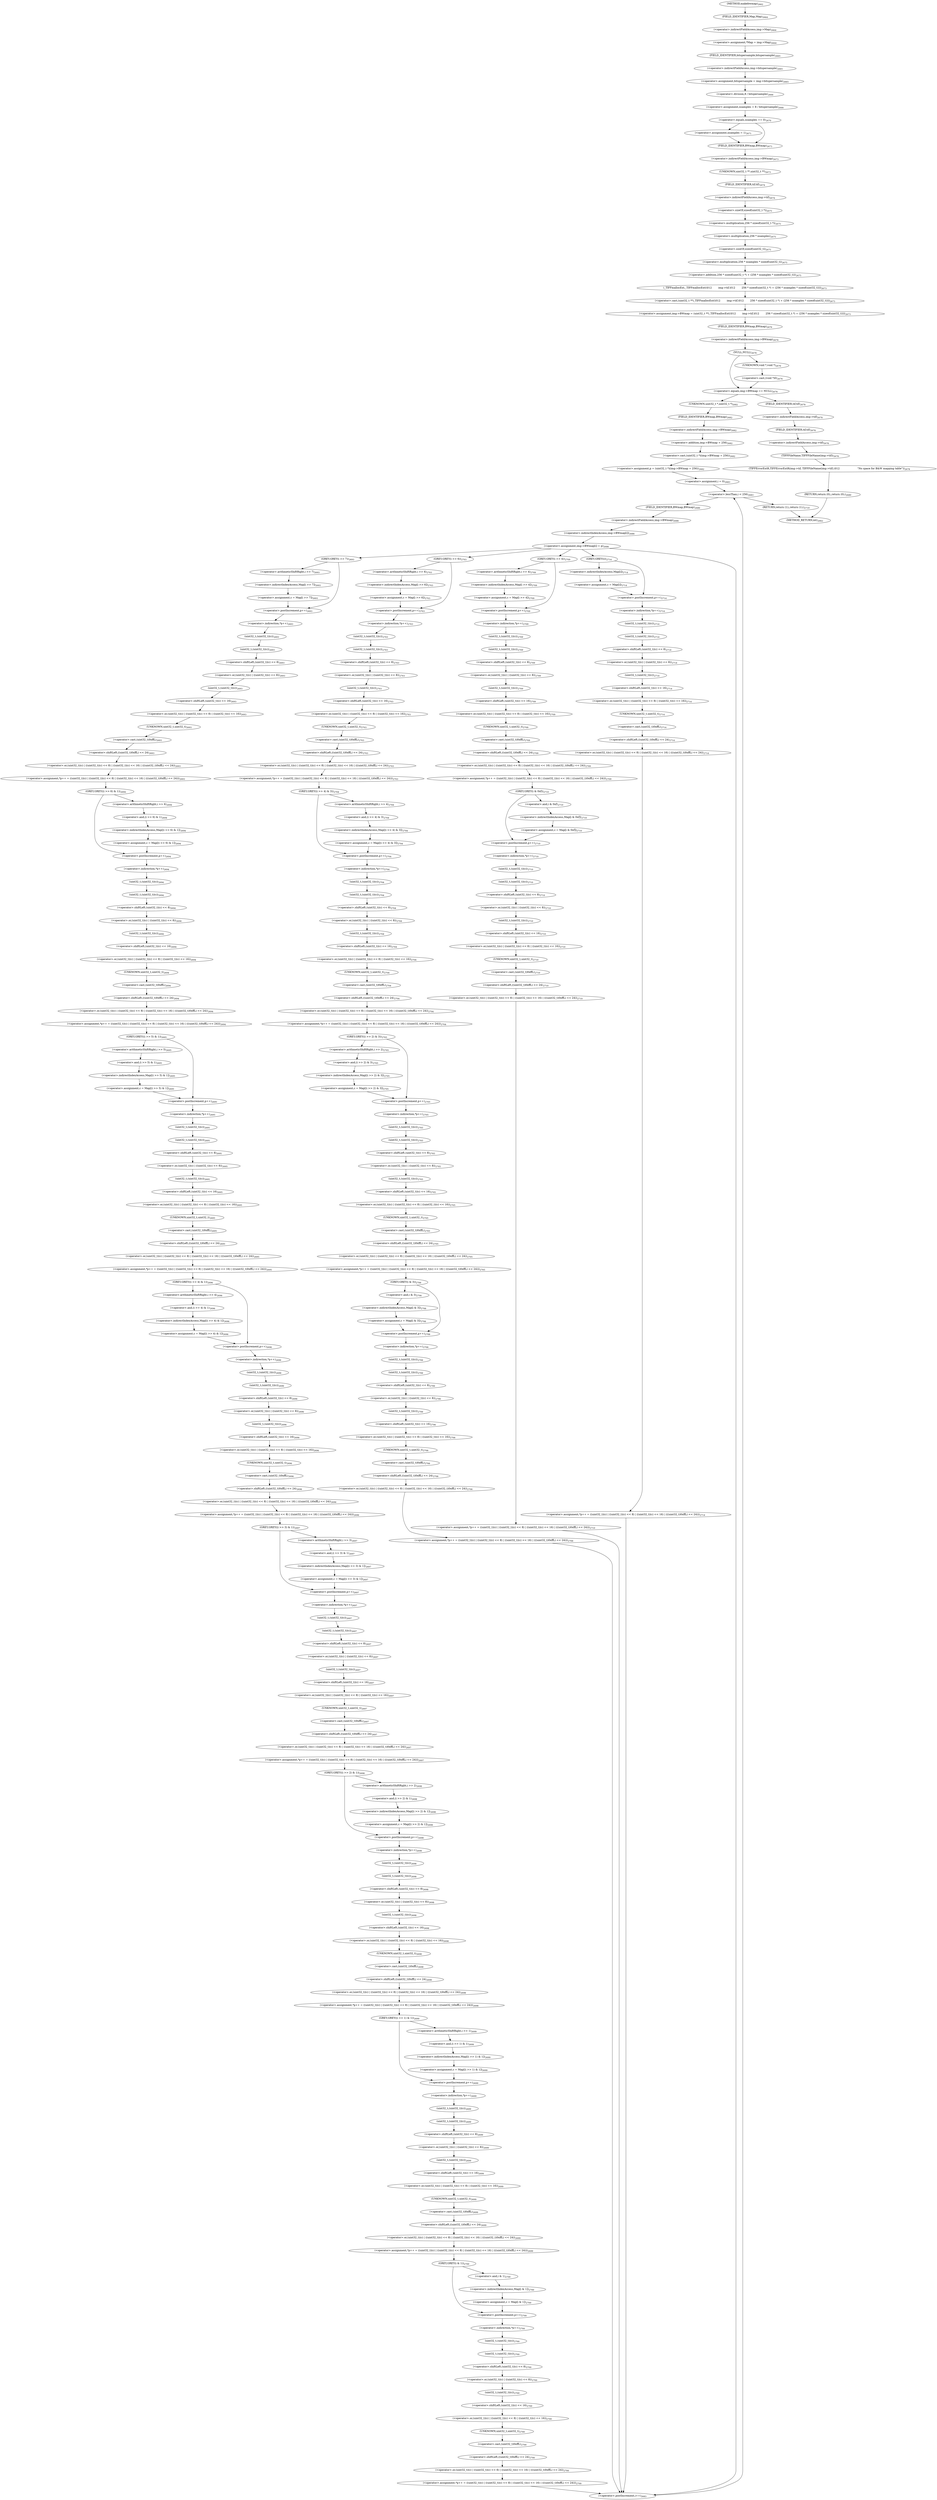 digraph "makebwmap" {  
"60359" [label = <(&lt;operator&gt;.assignment,*Map = img-&gt;Map)<SUB>2664</SUB>> ]
"60365" [label = <(&lt;operator&gt;.assignment,bitspersample = img-&gt;bitspersample)<SUB>2665</SUB>> ]
"60371" [label = <(&lt;operator&gt;.assignment,nsamples = 8 / bitspersample)<SUB>2666</SUB>> ]
"60386" [label = <(&lt;operator&gt;.assignment,img-&gt;BWmap = (uint32_t **)_TIFFmallocExt(\012        img-&gt;tif,\012        256 * sizeof(uint32_t *) + (256 * nsamples * sizeof(uint32_t))))<SUB>2673</SUB>> ]
"60429" [label = <(&lt;operator&gt;.assignment,p = (uint32_t *)(img-&gt;BWmap + 256))<SUB>2682</SUB>> ]
"60954" [label = <(RETURN,return (1);,return (1);)<SUB>2719</SUB>> ]
"60361" [label = <(&lt;operator&gt;.indirectFieldAccess,img-&gt;Map)<SUB>2664</SUB>> ]
"60367" [label = <(&lt;operator&gt;.indirectFieldAccess,img-&gt;bitspersample)<SUB>2665</SUB>> ]
"60373" [label = <(&lt;operator&gt;.division,8 / bitspersample)<SUB>2666</SUB>> ]
"60379" [label = <(&lt;operator&gt;.equals,nsamples == 0)<SUB>2670</SUB>> ]
"60387" [label = <(&lt;operator&gt;.indirectFieldAccess,img-&gt;BWmap)<SUB>2673</SUB>> ]
"60390" [label = <(&lt;operator&gt;.cast,(uint32_t **)_TIFFmallocExt(\012        img-&gt;tif,\012        256 * sizeof(uint32_t *) + (256 * nsamples * sizeof(uint32_t))))<SUB>2673</SUB>> ]
"60408" [label = <(&lt;operator&gt;.equals,img-&gt;BWmap == NULL)<SUB>2676</SUB>> ]
"60431" [label = <(&lt;operator&gt;.cast,(uint32_t *)(img-&gt;BWmap + 256))<SUB>2682</SUB>> ]
"60443" [label = <(&lt;operator&gt;.lessThan,i &lt; 256)<SUB>2683</SUB>> ]
"60446" [label = <(&lt;operator&gt;.postIncrement,i++)<SUB>2683</SUB>> ]
"60363" [label = <(FIELD_IDENTIFIER,Map,Map)<SUB>2664</SUB>> ]
"60369" [label = <(FIELD_IDENTIFIER,bitspersample,bitspersample)<SUB>2665</SUB>> ]
"60383" [label = <(&lt;operator&gt;.assignment,nsamples = 1)<SUB>2671</SUB>> ]
"60389" [label = <(FIELD_IDENTIFIER,BWmap,BWmap)<SUB>2673</SUB>> ]
"60391" [label = <(UNKNOWN,uint32_t **,uint32_t **)<SUB>2673</SUB>> ]
"60392" [label = <(_TIFFmallocExt,_TIFFmallocExt(\012        img-&gt;tif,\012        256 * sizeof(uint32_t *) + (256 * nsamples * sizeof(uint32_t))))<SUB>2673</SUB>> ]
"60409" [label = <(&lt;operator&gt;.indirectFieldAccess,img-&gt;BWmap)<SUB>2676</SUB>> ]
"60412" [label = <(NULL,NULL)<SUB>2676</SUB>> ]
"60418" [label = <(TIFFErrorExtR,TIFFErrorExtR(img-&gt;tif, TIFFFileName(img-&gt;tif),\012                      &quot;No space for B&amp;W mapping table&quot;))<SUB>2678</SUB>> ]
"60427" [label = <(RETURN,return (0);,return (0);)<SUB>2680</SUB>> ]
"60432" [label = <(UNKNOWN,uint32_t *,uint32_t *)<SUB>2682</SUB>> ]
"60433" [label = <(&lt;operator&gt;.addition,img-&gt;BWmap + 256)<SUB>2682</SUB>> ]
"60440" [label = <(&lt;operator&gt;.assignment,i = 0)<SUB>2683</SUB>> ]
"60450" [label = <(&lt;operator&gt;.assignment,img-&gt;BWmap[i] = p)<SUB>2686</SUB>> ]
"60393" [label = <(&lt;operator&gt;.indirectFieldAccess,img-&gt;tif)<SUB>2674</SUB>> ]
"60396" [label = <(&lt;operator&gt;.addition,256 * sizeof(uint32_t *) + (256 * nsamples * sizeof(uint32_t)))<SUB>2675</SUB>> ]
"60411" [label = <(FIELD_IDENTIFIER,BWmap,BWmap)<SUB>2676</SUB>> ]
"60419" [label = <(&lt;operator&gt;.indirectFieldAccess,img-&gt;tif)<SUB>2678</SUB>> ]
"60422" [label = <(TIFFFileName,TIFFFileName(img-&gt;tif))<SUB>2678</SUB>> ]
"60434" [label = <(&lt;operator&gt;.indirectFieldAccess,img-&gt;BWmap)<SUB>2682</SUB>> ]
"60451" [label = <(&lt;operator&gt;.indirectIndexAccess,img-&gt;BWmap[i])<SUB>2686</SUB>> ]
"60395" [label = <(FIELD_IDENTIFIER,tif,tif)<SUB>2674</SUB>> ]
"60397" [label = <(&lt;operator&gt;.multiplication,256 * sizeof(uint32_t *))<SUB>2675</SUB>> ]
"60401" [label = <(&lt;operator&gt;.multiplication,256 * nsamples * sizeof(uint32_t))<SUB>2675</SUB>> ]
"60414" [label = <(&lt;operator&gt;.cast,(void *)0)<SUB>2676</SUB>> ]
"60421" [label = <(FIELD_IDENTIFIER,tif,tif)<SUB>2678</SUB>> ]
"60423" [label = <(&lt;operator&gt;.indirectFieldAccess,img-&gt;tif)<SUB>2678</SUB>> ]
"60436" [label = <(FIELD_IDENTIFIER,BWmap,BWmap)<SUB>2682</SUB>> ]
"60452" [label = <(&lt;operator&gt;.indirectFieldAccess,img-&gt;BWmap)<SUB>2686</SUB>> ]
"60462" [label = <(GREY,GREY(i &gt;&gt; 7))<SUB>2693</SUB>> ]
"60471" [label = <(&lt;operator&gt;.assignment,*p++ = ((uint32_t)(c) | ((uint32_t)(c) &lt;&lt; 8) | ((uint32_t)(c) &lt;&lt; 16) | (((uint32_t)0xffL) &lt;&lt; 24)))<SUB>2693</SUB>> ]
"60493" [label = <(GREY,GREY((i &gt;&gt; 6) &amp; 1))<SUB>2694</SUB>> ]
"60504" [label = <(&lt;operator&gt;.assignment,*p++ = ((uint32_t)(c) | ((uint32_t)(c) &lt;&lt; 8) | ((uint32_t)(c) &lt;&lt; 16) | (((uint32_t)0xffL) &lt;&lt; 24)))<SUB>2694</SUB>> ]
"60526" [label = <(GREY,GREY((i &gt;&gt; 5) &amp; 1))<SUB>2695</SUB>> ]
"60537" [label = <(&lt;operator&gt;.assignment,*p++ = ((uint32_t)(c) | ((uint32_t)(c) &lt;&lt; 8) | ((uint32_t)(c) &lt;&lt; 16) | (((uint32_t)0xffL) &lt;&lt; 24)))<SUB>2695</SUB>> ]
"60559" [label = <(GREY,GREY((i &gt;&gt; 4) &amp; 1))<SUB>2696</SUB>> ]
"60570" [label = <(&lt;operator&gt;.assignment,*p++ = ((uint32_t)(c) | ((uint32_t)(c) &lt;&lt; 8) | ((uint32_t)(c) &lt;&lt; 16) | (((uint32_t)0xffL) &lt;&lt; 24)))<SUB>2696</SUB>> ]
"60592" [label = <(GREY,GREY((i &gt;&gt; 3) &amp; 1))<SUB>2697</SUB>> ]
"60603" [label = <(&lt;operator&gt;.assignment,*p++ = ((uint32_t)(c) | ((uint32_t)(c) &lt;&lt; 8) | ((uint32_t)(c) &lt;&lt; 16) | (((uint32_t)0xffL) &lt;&lt; 24)))<SUB>2697</SUB>> ]
"60625" [label = <(GREY,GREY((i &gt;&gt; 2) &amp; 1))<SUB>2698</SUB>> ]
"60636" [label = <(&lt;operator&gt;.assignment,*p++ = ((uint32_t)(c) | ((uint32_t)(c) &lt;&lt; 8) | ((uint32_t)(c) &lt;&lt; 16) | (((uint32_t)0xffL) &lt;&lt; 24)))<SUB>2698</SUB>> ]
"60658" [label = <(GREY,GREY((i &gt;&gt; 1) &amp; 1))<SUB>2699</SUB>> ]
"60669" [label = <(&lt;operator&gt;.assignment,*p++ = ((uint32_t)(c) | ((uint32_t)(c) &lt;&lt; 8) | ((uint32_t)(c) &lt;&lt; 16) | (((uint32_t)0xffL) &lt;&lt; 24)))<SUB>2699</SUB>> ]
"60691" [label = <(GREY,GREY(i &amp; 1))<SUB>2700</SUB>> ]
"60700" [label = <(&lt;operator&gt;.assignment,*p++ = ((uint32_t)(c) | ((uint32_t)(c) &lt;&lt; 8) | ((uint32_t)(c) &lt;&lt; 16) | (((uint32_t)0xffL) &lt;&lt; 24)))<SUB>2700</SUB>> ]
"60725" [label = <(GREY,GREY(i &gt;&gt; 6))<SUB>2703</SUB>> ]
"60734" [label = <(&lt;operator&gt;.assignment,*p++ = ((uint32_t)(c) | ((uint32_t)(c) &lt;&lt; 8) | ((uint32_t)(c) &lt;&lt; 16) | (((uint32_t)0xffL) &lt;&lt; 24)))<SUB>2703</SUB>> ]
"60756" [label = <(GREY,GREY((i &gt;&gt; 4) &amp; 3))<SUB>2704</SUB>> ]
"60767" [label = <(&lt;operator&gt;.assignment,*p++ = ((uint32_t)(c) | ((uint32_t)(c) &lt;&lt; 8) | ((uint32_t)(c) &lt;&lt; 16) | (((uint32_t)0xffL) &lt;&lt; 24)))<SUB>2704</SUB>> ]
"60789" [label = <(GREY,GREY((i &gt;&gt; 2) &amp; 3))<SUB>2705</SUB>> ]
"60800" [label = <(&lt;operator&gt;.assignment,*p++ = ((uint32_t)(c) | ((uint32_t)(c) &lt;&lt; 8) | ((uint32_t)(c) &lt;&lt; 16) | (((uint32_t)0xffL) &lt;&lt; 24)))<SUB>2705</SUB>> ]
"60822" [label = <(GREY,GREY(i &amp; 3))<SUB>2706</SUB>> ]
"60831" [label = <(&lt;operator&gt;.assignment,*p++ = ((uint32_t)(c) | ((uint32_t)(c) &lt;&lt; 8) | ((uint32_t)(c) &lt;&lt; 16) | (((uint32_t)0xffL) &lt;&lt; 24)))<SUB>2706</SUB>> ]
"60856" [label = <(GREY,GREY(i &gt;&gt; 4))<SUB>2709</SUB>> ]
"60865" [label = <(&lt;operator&gt;.assignment,*p++ = ((uint32_t)(c) | ((uint32_t)(c) &lt;&lt; 8) | ((uint32_t)(c) &lt;&lt; 16) | (((uint32_t)0xffL) &lt;&lt; 24)))<SUB>2709</SUB>> ]
"60887" [label = <(GREY,GREY(i &amp; 0xf))<SUB>2710</SUB>> ]
"60896" [label = <(&lt;operator&gt;.assignment,*p++ = ((uint32_t)(c) | ((uint32_t)(c) &lt;&lt; 8) | ((uint32_t)(c) &lt;&lt; 16) | (((uint32_t)0xffL) &lt;&lt; 24)))<SUB>2710</SUB>> ]
"60923" [label = <(GREY,GREY(i))<SUB>2714</SUB>> ]
"60931" [label = <(&lt;operator&gt;.assignment,*p++ = ((uint32_t)(c) | ((uint32_t)(c) &lt;&lt; 8) | ((uint32_t)(c) &lt;&lt; 16) | (((uint32_t)0xffL) &lt;&lt; 24)))<SUB>2714</SUB>> ]
"60399" [label = <(&lt;operator&gt;.sizeOf,sizeof(uint32_t *))<SUB>2675</SUB>> ]
"60402" [label = <(&lt;operator&gt;.multiplication,256 * nsamples)<SUB>2675</SUB>> ]
"60405" [label = <(&lt;operator&gt;.sizeOf,sizeof(uint32_t))<SUB>2675</SUB>> ]
"60415" [label = <(UNKNOWN,void *,void *)<SUB>2676</SUB>> ]
"60425" [label = <(FIELD_IDENTIFIER,tif,tif)<SUB>2678</SUB>> ]
"60454" [label = <(FIELD_IDENTIFIER,BWmap,BWmap)<SUB>2686</SUB>> ]
"60472" [label = <(&lt;operator&gt;.indirection,*p++)<SUB>2693</SUB>> ]
"60475" [label = <(&lt;operator&gt;.or,(uint32_t)(c) | ((uint32_t)(c) &lt;&lt; 8) | ((uint32_t)(c) &lt;&lt; 16) | (((uint32_t)0xffL) &lt;&lt; 24))<SUB>2693</SUB>> ]
"60505" [label = <(&lt;operator&gt;.indirection,*p++)<SUB>2694</SUB>> ]
"60508" [label = <(&lt;operator&gt;.or,(uint32_t)(c) | ((uint32_t)(c) &lt;&lt; 8) | ((uint32_t)(c) &lt;&lt; 16) | (((uint32_t)0xffL) &lt;&lt; 24))<SUB>2694</SUB>> ]
"60538" [label = <(&lt;operator&gt;.indirection,*p++)<SUB>2695</SUB>> ]
"60541" [label = <(&lt;operator&gt;.or,(uint32_t)(c) | ((uint32_t)(c) &lt;&lt; 8) | ((uint32_t)(c) &lt;&lt; 16) | (((uint32_t)0xffL) &lt;&lt; 24))<SUB>2695</SUB>> ]
"60571" [label = <(&lt;operator&gt;.indirection,*p++)<SUB>2696</SUB>> ]
"60574" [label = <(&lt;operator&gt;.or,(uint32_t)(c) | ((uint32_t)(c) &lt;&lt; 8) | ((uint32_t)(c) &lt;&lt; 16) | (((uint32_t)0xffL) &lt;&lt; 24))<SUB>2696</SUB>> ]
"60604" [label = <(&lt;operator&gt;.indirection,*p++)<SUB>2697</SUB>> ]
"60607" [label = <(&lt;operator&gt;.or,(uint32_t)(c) | ((uint32_t)(c) &lt;&lt; 8) | ((uint32_t)(c) &lt;&lt; 16) | (((uint32_t)0xffL) &lt;&lt; 24))<SUB>2697</SUB>> ]
"60637" [label = <(&lt;operator&gt;.indirection,*p++)<SUB>2698</SUB>> ]
"60640" [label = <(&lt;operator&gt;.or,(uint32_t)(c) | ((uint32_t)(c) &lt;&lt; 8) | ((uint32_t)(c) &lt;&lt; 16) | (((uint32_t)0xffL) &lt;&lt; 24))<SUB>2698</SUB>> ]
"60670" [label = <(&lt;operator&gt;.indirection,*p++)<SUB>2699</SUB>> ]
"60673" [label = <(&lt;operator&gt;.or,(uint32_t)(c) | ((uint32_t)(c) &lt;&lt; 8) | ((uint32_t)(c) &lt;&lt; 16) | (((uint32_t)0xffL) &lt;&lt; 24))<SUB>2699</SUB>> ]
"60701" [label = <(&lt;operator&gt;.indirection,*p++)<SUB>2700</SUB>> ]
"60704" [label = <(&lt;operator&gt;.or,(uint32_t)(c) | ((uint32_t)(c) &lt;&lt; 8) | ((uint32_t)(c) &lt;&lt; 16) | (((uint32_t)0xffL) &lt;&lt; 24))<SUB>2700</SUB>> ]
"60735" [label = <(&lt;operator&gt;.indirection,*p++)<SUB>2703</SUB>> ]
"60738" [label = <(&lt;operator&gt;.or,(uint32_t)(c) | ((uint32_t)(c) &lt;&lt; 8) | ((uint32_t)(c) &lt;&lt; 16) | (((uint32_t)0xffL) &lt;&lt; 24))<SUB>2703</SUB>> ]
"60768" [label = <(&lt;operator&gt;.indirection,*p++)<SUB>2704</SUB>> ]
"60771" [label = <(&lt;operator&gt;.or,(uint32_t)(c) | ((uint32_t)(c) &lt;&lt; 8) | ((uint32_t)(c) &lt;&lt; 16) | (((uint32_t)0xffL) &lt;&lt; 24))<SUB>2704</SUB>> ]
"60801" [label = <(&lt;operator&gt;.indirection,*p++)<SUB>2705</SUB>> ]
"60804" [label = <(&lt;operator&gt;.or,(uint32_t)(c) | ((uint32_t)(c) &lt;&lt; 8) | ((uint32_t)(c) &lt;&lt; 16) | (((uint32_t)0xffL) &lt;&lt; 24))<SUB>2705</SUB>> ]
"60832" [label = <(&lt;operator&gt;.indirection,*p++)<SUB>2706</SUB>> ]
"60835" [label = <(&lt;operator&gt;.or,(uint32_t)(c) | ((uint32_t)(c) &lt;&lt; 8) | ((uint32_t)(c) &lt;&lt; 16) | (((uint32_t)0xffL) &lt;&lt; 24))<SUB>2706</SUB>> ]
"60866" [label = <(&lt;operator&gt;.indirection,*p++)<SUB>2709</SUB>> ]
"60869" [label = <(&lt;operator&gt;.or,(uint32_t)(c) | ((uint32_t)(c) &lt;&lt; 8) | ((uint32_t)(c) &lt;&lt; 16) | (((uint32_t)0xffL) &lt;&lt; 24))<SUB>2709</SUB>> ]
"60897" [label = <(&lt;operator&gt;.indirection,*p++)<SUB>2710</SUB>> ]
"60900" [label = <(&lt;operator&gt;.or,(uint32_t)(c) | ((uint32_t)(c) &lt;&lt; 8) | ((uint32_t)(c) &lt;&lt; 16) | (((uint32_t)0xffL) &lt;&lt; 24))<SUB>2710</SUB>> ]
"60932" [label = <(&lt;operator&gt;.indirection,*p++)<SUB>2714</SUB>> ]
"60935" [label = <(&lt;operator&gt;.or,(uint32_t)(c) | ((uint32_t)(c) &lt;&lt; 8) | ((uint32_t)(c) &lt;&lt; 16) | (((uint32_t)0xffL) &lt;&lt; 24))<SUB>2714</SUB>> ]
"60464" [label = <(&lt;operator&gt;.assignment,c = Map[i &gt;&gt; 7])<SUB>2693</SUB>> ]
"60473" [label = <(&lt;operator&gt;.postIncrement,p++)<SUB>2693</SUB>> ]
"60476" [label = <(&lt;operator&gt;.or,(uint32_t)(c) | ((uint32_t)(c) &lt;&lt; 8) | ((uint32_t)(c) &lt;&lt; 16))<SUB>2693</SUB>> ]
"60488" [label = <(&lt;operator&gt;.shiftLeft,((uint32_t)0xffL) &lt;&lt; 24)<SUB>2693</SUB>> ]
"60495" [label = <(&lt;operator&gt;.assignment,c = Map[(i &gt;&gt; 6) &amp; 1])<SUB>2694</SUB>> ]
"60506" [label = <(&lt;operator&gt;.postIncrement,p++)<SUB>2694</SUB>> ]
"60509" [label = <(&lt;operator&gt;.or,(uint32_t)(c) | ((uint32_t)(c) &lt;&lt; 8) | ((uint32_t)(c) &lt;&lt; 16))<SUB>2694</SUB>> ]
"60521" [label = <(&lt;operator&gt;.shiftLeft,((uint32_t)0xffL) &lt;&lt; 24)<SUB>2694</SUB>> ]
"60528" [label = <(&lt;operator&gt;.assignment,c = Map[(i &gt;&gt; 5) &amp; 1])<SUB>2695</SUB>> ]
"60539" [label = <(&lt;operator&gt;.postIncrement,p++)<SUB>2695</SUB>> ]
"60542" [label = <(&lt;operator&gt;.or,(uint32_t)(c) | ((uint32_t)(c) &lt;&lt; 8) | ((uint32_t)(c) &lt;&lt; 16))<SUB>2695</SUB>> ]
"60554" [label = <(&lt;operator&gt;.shiftLeft,((uint32_t)0xffL) &lt;&lt; 24)<SUB>2695</SUB>> ]
"60561" [label = <(&lt;operator&gt;.assignment,c = Map[(i &gt;&gt; 4) &amp; 1])<SUB>2696</SUB>> ]
"60572" [label = <(&lt;operator&gt;.postIncrement,p++)<SUB>2696</SUB>> ]
"60575" [label = <(&lt;operator&gt;.or,(uint32_t)(c) | ((uint32_t)(c) &lt;&lt; 8) | ((uint32_t)(c) &lt;&lt; 16))<SUB>2696</SUB>> ]
"60587" [label = <(&lt;operator&gt;.shiftLeft,((uint32_t)0xffL) &lt;&lt; 24)<SUB>2696</SUB>> ]
"60594" [label = <(&lt;operator&gt;.assignment,c = Map[(i &gt;&gt; 3) &amp; 1])<SUB>2697</SUB>> ]
"60605" [label = <(&lt;operator&gt;.postIncrement,p++)<SUB>2697</SUB>> ]
"60608" [label = <(&lt;operator&gt;.or,(uint32_t)(c) | ((uint32_t)(c) &lt;&lt; 8) | ((uint32_t)(c) &lt;&lt; 16))<SUB>2697</SUB>> ]
"60620" [label = <(&lt;operator&gt;.shiftLeft,((uint32_t)0xffL) &lt;&lt; 24)<SUB>2697</SUB>> ]
"60627" [label = <(&lt;operator&gt;.assignment,c = Map[(i &gt;&gt; 2) &amp; 1])<SUB>2698</SUB>> ]
"60638" [label = <(&lt;operator&gt;.postIncrement,p++)<SUB>2698</SUB>> ]
"60641" [label = <(&lt;operator&gt;.or,(uint32_t)(c) | ((uint32_t)(c) &lt;&lt; 8) | ((uint32_t)(c) &lt;&lt; 16))<SUB>2698</SUB>> ]
"60653" [label = <(&lt;operator&gt;.shiftLeft,((uint32_t)0xffL) &lt;&lt; 24)<SUB>2698</SUB>> ]
"60660" [label = <(&lt;operator&gt;.assignment,c = Map[(i &gt;&gt; 1) &amp; 1])<SUB>2699</SUB>> ]
"60671" [label = <(&lt;operator&gt;.postIncrement,p++)<SUB>2699</SUB>> ]
"60674" [label = <(&lt;operator&gt;.or,(uint32_t)(c) | ((uint32_t)(c) &lt;&lt; 8) | ((uint32_t)(c) &lt;&lt; 16))<SUB>2699</SUB>> ]
"60686" [label = <(&lt;operator&gt;.shiftLeft,((uint32_t)0xffL) &lt;&lt; 24)<SUB>2699</SUB>> ]
"60693" [label = <(&lt;operator&gt;.assignment,c = Map[i &amp; 1])<SUB>2700</SUB>> ]
"60702" [label = <(&lt;operator&gt;.postIncrement,p++)<SUB>2700</SUB>> ]
"60705" [label = <(&lt;operator&gt;.or,(uint32_t)(c) | ((uint32_t)(c) &lt;&lt; 8) | ((uint32_t)(c) &lt;&lt; 16))<SUB>2700</SUB>> ]
"60717" [label = <(&lt;operator&gt;.shiftLeft,((uint32_t)0xffL) &lt;&lt; 24)<SUB>2700</SUB>> ]
"60727" [label = <(&lt;operator&gt;.assignment,c = Map[i &gt;&gt; 6])<SUB>2703</SUB>> ]
"60736" [label = <(&lt;operator&gt;.postIncrement,p++)<SUB>2703</SUB>> ]
"60739" [label = <(&lt;operator&gt;.or,(uint32_t)(c) | ((uint32_t)(c) &lt;&lt; 8) | ((uint32_t)(c) &lt;&lt; 16))<SUB>2703</SUB>> ]
"60751" [label = <(&lt;operator&gt;.shiftLeft,((uint32_t)0xffL) &lt;&lt; 24)<SUB>2703</SUB>> ]
"60758" [label = <(&lt;operator&gt;.assignment,c = Map[(i &gt;&gt; 4) &amp; 3])<SUB>2704</SUB>> ]
"60769" [label = <(&lt;operator&gt;.postIncrement,p++)<SUB>2704</SUB>> ]
"60772" [label = <(&lt;operator&gt;.or,(uint32_t)(c) | ((uint32_t)(c) &lt;&lt; 8) | ((uint32_t)(c) &lt;&lt; 16))<SUB>2704</SUB>> ]
"60784" [label = <(&lt;operator&gt;.shiftLeft,((uint32_t)0xffL) &lt;&lt; 24)<SUB>2704</SUB>> ]
"60791" [label = <(&lt;operator&gt;.assignment,c = Map[(i &gt;&gt; 2) &amp; 3])<SUB>2705</SUB>> ]
"60802" [label = <(&lt;operator&gt;.postIncrement,p++)<SUB>2705</SUB>> ]
"60805" [label = <(&lt;operator&gt;.or,(uint32_t)(c) | ((uint32_t)(c) &lt;&lt; 8) | ((uint32_t)(c) &lt;&lt; 16))<SUB>2705</SUB>> ]
"60817" [label = <(&lt;operator&gt;.shiftLeft,((uint32_t)0xffL) &lt;&lt; 24)<SUB>2705</SUB>> ]
"60824" [label = <(&lt;operator&gt;.assignment,c = Map[i &amp; 3])<SUB>2706</SUB>> ]
"60833" [label = <(&lt;operator&gt;.postIncrement,p++)<SUB>2706</SUB>> ]
"60836" [label = <(&lt;operator&gt;.or,(uint32_t)(c) | ((uint32_t)(c) &lt;&lt; 8) | ((uint32_t)(c) &lt;&lt; 16))<SUB>2706</SUB>> ]
"60848" [label = <(&lt;operator&gt;.shiftLeft,((uint32_t)0xffL) &lt;&lt; 24)<SUB>2706</SUB>> ]
"60858" [label = <(&lt;operator&gt;.assignment,c = Map[i &gt;&gt; 4])<SUB>2709</SUB>> ]
"60867" [label = <(&lt;operator&gt;.postIncrement,p++)<SUB>2709</SUB>> ]
"60870" [label = <(&lt;operator&gt;.or,(uint32_t)(c) | ((uint32_t)(c) &lt;&lt; 8) | ((uint32_t)(c) &lt;&lt; 16))<SUB>2709</SUB>> ]
"60882" [label = <(&lt;operator&gt;.shiftLeft,((uint32_t)0xffL) &lt;&lt; 24)<SUB>2709</SUB>> ]
"60889" [label = <(&lt;operator&gt;.assignment,c = Map[i &amp; 0xf])<SUB>2710</SUB>> ]
"60898" [label = <(&lt;operator&gt;.postIncrement,p++)<SUB>2710</SUB>> ]
"60901" [label = <(&lt;operator&gt;.or,(uint32_t)(c) | ((uint32_t)(c) &lt;&lt; 8) | ((uint32_t)(c) &lt;&lt; 16))<SUB>2710</SUB>> ]
"60913" [label = <(&lt;operator&gt;.shiftLeft,((uint32_t)0xffL) &lt;&lt; 24)<SUB>2710</SUB>> ]
"60926" [label = <(&lt;operator&gt;.assignment,c = Map[i])<SUB>2714</SUB>> ]
"60933" [label = <(&lt;operator&gt;.postIncrement,p++)<SUB>2714</SUB>> ]
"60936" [label = <(&lt;operator&gt;.or,(uint32_t)(c) | ((uint32_t)(c) &lt;&lt; 8) | ((uint32_t)(c) &lt;&lt; 16))<SUB>2714</SUB>> ]
"60948" [label = <(&lt;operator&gt;.shiftLeft,((uint32_t)0xffL) &lt;&lt; 24)<SUB>2714</SUB>> ]
"60466" [label = <(&lt;operator&gt;.indirectIndexAccess,Map[i &gt;&gt; 7])<SUB>2693</SUB>> ]
"60477" [label = <(&lt;operator&gt;.or,(uint32_t)(c) | ((uint32_t)(c) &lt;&lt; 8))<SUB>2693</SUB>> ]
"60484" [label = <(&lt;operator&gt;.shiftLeft,(uint32_t)(c) &lt;&lt; 16)<SUB>2693</SUB>> ]
"60489" [label = <(&lt;operator&gt;.cast,(uint32_t)0xffL)<SUB>2693</SUB>> ]
"60497" [label = <(&lt;operator&gt;.indirectIndexAccess,Map[(i &gt;&gt; 6) &amp; 1])<SUB>2694</SUB>> ]
"60510" [label = <(&lt;operator&gt;.or,(uint32_t)(c) | ((uint32_t)(c) &lt;&lt; 8))<SUB>2694</SUB>> ]
"60517" [label = <(&lt;operator&gt;.shiftLeft,(uint32_t)(c) &lt;&lt; 16)<SUB>2694</SUB>> ]
"60522" [label = <(&lt;operator&gt;.cast,(uint32_t)0xffL)<SUB>2694</SUB>> ]
"60530" [label = <(&lt;operator&gt;.indirectIndexAccess,Map[(i &gt;&gt; 5) &amp; 1])<SUB>2695</SUB>> ]
"60543" [label = <(&lt;operator&gt;.or,(uint32_t)(c) | ((uint32_t)(c) &lt;&lt; 8))<SUB>2695</SUB>> ]
"60550" [label = <(&lt;operator&gt;.shiftLeft,(uint32_t)(c) &lt;&lt; 16)<SUB>2695</SUB>> ]
"60555" [label = <(&lt;operator&gt;.cast,(uint32_t)0xffL)<SUB>2695</SUB>> ]
"60563" [label = <(&lt;operator&gt;.indirectIndexAccess,Map[(i &gt;&gt; 4) &amp; 1])<SUB>2696</SUB>> ]
"60576" [label = <(&lt;operator&gt;.or,(uint32_t)(c) | ((uint32_t)(c) &lt;&lt; 8))<SUB>2696</SUB>> ]
"60583" [label = <(&lt;operator&gt;.shiftLeft,(uint32_t)(c) &lt;&lt; 16)<SUB>2696</SUB>> ]
"60588" [label = <(&lt;operator&gt;.cast,(uint32_t)0xffL)<SUB>2696</SUB>> ]
"60596" [label = <(&lt;operator&gt;.indirectIndexAccess,Map[(i &gt;&gt; 3) &amp; 1])<SUB>2697</SUB>> ]
"60609" [label = <(&lt;operator&gt;.or,(uint32_t)(c) | ((uint32_t)(c) &lt;&lt; 8))<SUB>2697</SUB>> ]
"60616" [label = <(&lt;operator&gt;.shiftLeft,(uint32_t)(c) &lt;&lt; 16)<SUB>2697</SUB>> ]
"60621" [label = <(&lt;operator&gt;.cast,(uint32_t)0xffL)<SUB>2697</SUB>> ]
"60629" [label = <(&lt;operator&gt;.indirectIndexAccess,Map[(i &gt;&gt; 2) &amp; 1])<SUB>2698</SUB>> ]
"60642" [label = <(&lt;operator&gt;.or,(uint32_t)(c) | ((uint32_t)(c) &lt;&lt; 8))<SUB>2698</SUB>> ]
"60649" [label = <(&lt;operator&gt;.shiftLeft,(uint32_t)(c) &lt;&lt; 16)<SUB>2698</SUB>> ]
"60654" [label = <(&lt;operator&gt;.cast,(uint32_t)0xffL)<SUB>2698</SUB>> ]
"60662" [label = <(&lt;operator&gt;.indirectIndexAccess,Map[(i &gt;&gt; 1) &amp; 1])<SUB>2699</SUB>> ]
"60675" [label = <(&lt;operator&gt;.or,(uint32_t)(c) | ((uint32_t)(c) &lt;&lt; 8))<SUB>2699</SUB>> ]
"60682" [label = <(&lt;operator&gt;.shiftLeft,(uint32_t)(c) &lt;&lt; 16)<SUB>2699</SUB>> ]
"60687" [label = <(&lt;operator&gt;.cast,(uint32_t)0xffL)<SUB>2699</SUB>> ]
"60695" [label = <(&lt;operator&gt;.indirectIndexAccess,Map[i &amp; 1])<SUB>2700</SUB>> ]
"60706" [label = <(&lt;operator&gt;.or,(uint32_t)(c) | ((uint32_t)(c) &lt;&lt; 8))<SUB>2700</SUB>> ]
"60713" [label = <(&lt;operator&gt;.shiftLeft,(uint32_t)(c) &lt;&lt; 16)<SUB>2700</SUB>> ]
"60718" [label = <(&lt;operator&gt;.cast,(uint32_t)0xffL)<SUB>2700</SUB>> ]
"60729" [label = <(&lt;operator&gt;.indirectIndexAccess,Map[i &gt;&gt; 6])<SUB>2703</SUB>> ]
"60740" [label = <(&lt;operator&gt;.or,(uint32_t)(c) | ((uint32_t)(c) &lt;&lt; 8))<SUB>2703</SUB>> ]
"60747" [label = <(&lt;operator&gt;.shiftLeft,(uint32_t)(c) &lt;&lt; 16)<SUB>2703</SUB>> ]
"60752" [label = <(&lt;operator&gt;.cast,(uint32_t)0xffL)<SUB>2703</SUB>> ]
"60760" [label = <(&lt;operator&gt;.indirectIndexAccess,Map[(i &gt;&gt; 4) &amp; 3])<SUB>2704</SUB>> ]
"60773" [label = <(&lt;operator&gt;.or,(uint32_t)(c) | ((uint32_t)(c) &lt;&lt; 8))<SUB>2704</SUB>> ]
"60780" [label = <(&lt;operator&gt;.shiftLeft,(uint32_t)(c) &lt;&lt; 16)<SUB>2704</SUB>> ]
"60785" [label = <(&lt;operator&gt;.cast,(uint32_t)0xffL)<SUB>2704</SUB>> ]
"60793" [label = <(&lt;operator&gt;.indirectIndexAccess,Map[(i &gt;&gt; 2) &amp; 3])<SUB>2705</SUB>> ]
"60806" [label = <(&lt;operator&gt;.or,(uint32_t)(c) | ((uint32_t)(c) &lt;&lt; 8))<SUB>2705</SUB>> ]
"60813" [label = <(&lt;operator&gt;.shiftLeft,(uint32_t)(c) &lt;&lt; 16)<SUB>2705</SUB>> ]
"60818" [label = <(&lt;operator&gt;.cast,(uint32_t)0xffL)<SUB>2705</SUB>> ]
"60826" [label = <(&lt;operator&gt;.indirectIndexAccess,Map[i &amp; 3])<SUB>2706</SUB>> ]
"60837" [label = <(&lt;operator&gt;.or,(uint32_t)(c) | ((uint32_t)(c) &lt;&lt; 8))<SUB>2706</SUB>> ]
"60844" [label = <(&lt;operator&gt;.shiftLeft,(uint32_t)(c) &lt;&lt; 16)<SUB>2706</SUB>> ]
"60849" [label = <(&lt;operator&gt;.cast,(uint32_t)0xffL)<SUB>2706</SUB>> ]
"60860" [label = <(&lt;operator&gt;.indirectIndexAccess,Map[i &gt;&gt; 4])<SUB>2709</SUB>> ]
"60871" [label = <(&lt;operator&gt;.or,(uint32_t)(c) | ((uint32_t)(c) &lt;&lt; 8))<SUB>2709</SUB>> ]
"60878" [label = <(&lt;operator&gt;.shiftLeft,(uint32_t)(c) &lt;&lt; 16)<SUB>2709</SUB>> ]
"60883" [label = <(&lt;operator&gt;.cast,(uint32_t)0xffL)<SUB>2709</SUB>> ]
"60891" [label = <(&lt;operator&gt;.indirectIndexAccess,Map[i &amp; 0xf])<SUB>2710</SUB>> ]
"60902" [label = <(&lt;operator&gt;.or,(uint32_t)(c) | ((uint32_t)(c) &lt;&lt; 8))<SUB>2710</SUB>> ]
"60909" [label = <(&lt;operator&gt;.shiftLeft,(uint32_t)(c) &lt;&lt; 16)<SUB>2710</SUB>> ]
"60914" [label = <(&lt;operator&gt;.cast,(uint32_t)0xffL)<SUB>2710</SUB>> ]
"60928" [label = <(&lt;operator&gt;.indirectIndexAccess,Map[i])<SUB>2714</SUB>> ]
"60937" [label = <(&lt;operator&gt;.or,(uint32_t)(c) | ((uint32_t)(c) &lt;&lt; 8))<SUB>2714</SUB>> ]
"60944" [label = <(&lt;operator&gt;.shiftLeft,(uint32_t)(c) &lt;&lt; 16)<SUB>2714</SUB>> ]
"60949" [label = <(&lt;operator&gt;.cast,(uint32_t)0xffL)<SUB>2714</SUB>> ]
"60468" [label = <(&lt;operator&gt;.arithmeticShiftRight,i &gt;&gt; 7)<SUB>2693</SUB>> ]
"60478" [label = <(uint32_t,(uint32_t)(c))<SUB>2693</SUB>> ]
"60480" [label = <(&lt;operator&gt;.shiftLeft,(uint32_t)(c) &lt;&lt; 8)<SUB>2693</SUB>> ]
"60485" [label = <(uint32_t,(uint32_t)(c))<SUB>2693</SUB>> ]
"60490" [label = <(UNKNOWN,uint32_t,uint32_t)<SUB>2693</SUB>> ]
"60499" [label = <(&lt;operator&gt;.and,(i &gt;&gt; 6) &amp; 1)<SUB>2694</SUB>> ]
"60511" [label = <(uint32_t,(uint32_t)(c))<SUB>2694</SUB>> ]
"60513" [label = <(&lt;operator&gt;.shiftLeft,(uint32_t)(c) &lt;&lt; 8)<SUB>2694</SUB>> ]
"60518" [label = <(uint32_t,(uint32_t)(c))<SUB>2694</SUB>> ]
"60523" [label = <(UNKNOWN,uint32_t,uint32_t)<SUB>2694</SUB>> ]
"60532" [label = <(&lt;operator&gt;.and,(i &gt;&gt; 5) &amp; 1)<SUB>2695</SUB>> ]
"60544" [label = <(uint32_t,(uint32_t)(c))<SUB>2695</SUB>> ]
"60546" [label = <(&lt;operator&gt;.shiftLeft,(uint32_t)(c) &lt;&lt; 8)<SUB>2695</SUB>> ]
"60551" [label = <(uint32_t,(uint32_t)(c))<SUB>2695</SUB>> ]
"60556" [label = <(UNKNOWN,uint32_t,uint32_t)<SUB>2695</SUB>> ]
"60565" [label = <(&lt;operator&gt;.and,(i &gt;&gt; 4) &amp; 1)<SUB>2696</SUB>> ]
"60577" [label = <(uint32_t,(uint32_t)(c))<SUB>2696</SUB>> ]
"60579" [label = <(&lt;operator&gt;.shiftLeft,(uint32_t)(c) &lt;&lt; 8)<SUB>2696</SUB>> ]
"60584" [label = <(uint32_t,(uint32_t)(c))<SUB>2696</SUB>> ]
"60589" [label = <(UNKNOWN,uint32_t,uint32_t)<SUB>2696</SUB>> ]
"60598" [label = <(&lt;operator&gt;.and,(i &gt;&gt; 3) &amp; 1)<SUB>2697</SUB>> ]
"60610" [label = <(uint32_t,(uint32_t)(c))<SUB>2697</SUB>> ]
"60612" [label = <(&lt;operator&gt;.shiftLeft,(uint32_t)(c) &lt;&lt; 8)<SUB>2697</SUB>> ]
"60617" [label = <(uint32_t,(uint32_t)(c))<SUB>2697</SUB>> ]
"60622" [label = <(UNKNOWN,uint32_t,uint32_t)<SUB>2697</SUB>> ]
"60631" [label = <(&lt;operator&gt;.and,(i &gt;&gt; 2) &amp; 1)<SUB>2698</SUB>> ]
"60643" [label = <(uint32_t,(uint32_t)(c))<SUB>2698</SUB>> ]
"60645" [label = <(&lt;operator&gt;.shiftLeft,(uint32_t)(c) &lt;&lt; 8)<SUB>2698</SUB>> ]
"60650" [label = <(uint32_t,(uint32_t)(c))<SUB>2698</SUB>> ]
"60655" [label = <(UNKNOWN,uint32_t,uint32_t)<SUB>2698</SUB>> ]
"60664" [label = <(&lt;operator&gt;.and,(i &gt;&gt; 1) &amp; 1)<SUB>2699</SUB>> ]
"60676" [label = <(uint32_t,(uint32_t)(c))<SUB>2699</SUB>> ]
"60678" [label = <(&lt;operator&gt;.shiftLeft,(uint32_t)(c) &lt;&lt; 8)<SUB>2699</SUB>> ]
"60683" [label = <(uint32_t,(uint32_t)(c))<SUB>2699</SUB>> ]
"60688" [label = <(UNKNOWN,uint32_t,uint32_t)<SUB>2699</SUB>> ]
"60697" [label = <(&lt;operator&gt;.and,i &amp; 1)<SUB>2700</SUB>> ]
"60707" [label = <(uint32_t,(uint32_t)(c))<SUB>2700</SUB>> ]
"60709" [label = <(&lt;operator&gt;.shiftLeft,(uint32_t)(c) &lt;&lt; 8)<SUB>2700</SUB>> ]
"60714" [label = <(uint32_t,(uint32_t)(c))<SUB>2700</SUB>> ]
"60719" [label = <(UNKNOWN,uint32_t,uint32_t)<SUB>2700</SUB>> ]
"60731" [label = <(&lt;operator&gt;.arithmeticShiftRight,i &gt;&gt; 6)<SUB>2703</SUB>> ]
"60741" [label = <(uint32_t,(uint32_t)(c))<SUB>2703</SUB>> ]
"60743" [label = <(&lt;operator&gt;.shiftLeft,(uint32_t)(c) &lt;&lt; 8)<SUB>2703</SUB>> ]
"60748" [label = <(uint32_t,(uint32_t)(c))<SUB>2703</SUB>> ]
"60753" [label = <(UNKNOWN,uint32_t,uint32_t)<SUB>2703</SUB>> ]
"60762" [label = <(&lt;operator&gt;.and,(i &gt;&gt; 4) &amp; 3)<SUB>2704</SUB>> ]
"60774" [label = <(uint32_t,(uint32_t)(c))<SUB>2704</SUB>> ]
"60776" [label = <(&lt;operator&gt;.shiftLeft,(uint32_t)(c) &lt;&lt; 8)<SUB>2704</SUB>> ]
"60781" [label = <(uint32_t,(uint32_t)(c))<SUB>2704</SUB>> ]
"60786" [label = <(UNKNOWN,uint32_t,uint32_t)<SUB>2704</SUB>> ]
"60795" [label = <(&lt;operator&gt;.and,(i &gt;&gt; 2) &amp; 3)<SUB>2705</SUB>> ]
"60807" [label = <(uint32_t,(uint32_t)(c))<SUB>2705</SUB>> ]
"60809" [label = <(&lt;operator&gt;.shiftLeft,(uint32_t)(c) &lt;&lt; 8)<SUB>2705</SUB>> ]
"60814" [label = <(uint32_t,(uint32_t)(c))<SUB>2705</SUB>> ]
"60819" [label = <(UNKNOWN,uint32_t,uint32_t)<SUB>2705</SUB>> ]
"60828" [label = <(&lt;operator&gt;.and,i &amp; 3)<SUB>2706</SUB>> ]
"60838" [label = <(uint32_t,(uint32_t)(c))<SUB>2706</SUB>> ]
"60840" [label = <(&lt;operator&gt;.shiftLeft,(uint32_t)(c) &lt;&lt; 8)<SUB>2706</SUB>> ]
"60845" [label = <(uint32_t,(uint32_t)(c))<SUB>2706</SUB>> ]
"60850" [label = <(UNKNOWN,uint32_t,uint32_t)<SUB>2706</SUB>> ]
"60862" [label = <(&lt;operator&gt;.arithmeticShiftRight,i &gt;&gt; 4)<SUB>2709</SUB>> ]
"60872" [label = <(uint32_t,(uint32_t)(c))<SUB>2709</SUB>> ]
"60874" [label = <(&lt;operator&gt;.shiftLeft,(uint32_t)(c) &lt;&lt; 8)<SUB>2709</SUB>> ]
"60879" [label = <(uint32_t,(uint32_t)(c))<SUB>2709</SUB>> ]
"60884" [label = <(UNKNOWN,uint32_t,uint32_t)<SUB>2709</SUB>> ]
"60893" [label = <(&lt;operator&gt;.and,i &amp; 0xf)<SUB>2710</SUB>> ]
"60903" [label = <(uint32_t,(uint32_t)(c))<SUB>2710</SUB>> ]
"60905" [label = <(&lt;operator&gt;.shiftLeft,(uint32_t)(c) &lt;&lt; 8)<SUB>2710</SUB>> ]
"60910" [label = <(uint32_t,(uint32_t)(c))<SUB>2710</SUB>> ]
"60915" [label = <(UNKNOWN,uint32_t,uint32_t)<SUB>2710</SUB>> ]
"60938" [label = <(uint32_t,(uint32_t)(c))<SUB>2714</SUB>> ]
"60940" [label = <(&lt;operator&gt;.shiftLeft,(uint32_t)(c) &lt;&lt; 8)<SUB>2714</SUB>> ]
"60945" [label = <(uint32_t,(uint32_t)(c))<SUB>2714</SUB>> ]
"60950" [label = <(UNKNOWN,uint32_t,uint32_t)<SUB>2714</SUB>> ]
"60481" [label = <(uint32_t,(uint32_t)(c))<SUB>2693</SUB>> ]
"60500" [label = <(&lt;operator&gt;.arithmeticShiftRight,i &gt;&gt; 6)<SUB>2694</SUB>> ]
"60514" [label = <(uint32_t,(uint32_t)(c))<SUB>2694</SUB>> ]
"60533" [label = <(&lt;operator&gt;.arithmeticShiftRight,i &gt;&gt; 5)<SUB>2695</SUB>> ]
"60547" [label = <(uint32_t,(uint32_t)(c))<SUB>2695</SUB>> ]
"60566" [label = <(&lt;operator&gt;.arithmeticShiftRight,i &gt;&gt; 4)<SUB>2696</SUB>> ]
"60580" [label = <(uint32_t,(uint32_t)(c))<SUB>2696</SUB>> ]
"60599" [label = <(&lt;operator&gt;.arithmeticShiftRight,i &gt;&gt; 3)<SUB>2697</SUB>> ]
"60613" [label = <(uint32_t,(uint32_t)(c))<SUB>2697</SUB>> ]
"60632" [label = <(&lt;operator&gt;.arithmeticShiftRight,i &gt;&gt; 2)<SUB>2698</SUB>> ]
"60646" [label = <(uint32_t,(uint32_t)(c))<SUB>2698</SUB>> ]
"60665" [label = <(&lt;operator&gt;.arithmeticShiftRight,i &gt;&gt; 1)<SUB>2699</SUB>> ]
"60679" [label = <(uint32_t,(uint32_t)(c))<SUB>2699</SUB>> ]
"60710" [label = <(uint32_t,(uint32_t)(c))<SUB>2700</SUB>> ]
"60744" [label = <(uint32_t,(uint32_t)(c))<SUB>2703</SUB>> ]
"60763" [label = <(&lt;operator&gt;.arithmeticShiftRight,i &gt;&gt; 4)<SUB>2704</SUB>> ]
"60777" [label = <(uint32_t,(uint32_t)(c))<SUB>2704</SUB>> ]
"60796" [label = <(&lt;operator&gt;.arithmeticShiftRight,i &gt;&gt; 2)<SUB>2705</SUB>> ]
"60810" [label = <(uint32_t,(uint32_t)(c))<SUB>2705</SUB>> ]
"60841" [label = <(uint32_t,(uint32_t)(c))<SUB>2706</SUB>> ]
"60875" [label = <(uint32_t,(uint32_t)(c))<SUB>2709</SUB>> ]
"60906" [label = <(uint32_t,(uint32_t)(c))<SUB>2710</SUB>> ]
"60941" [label = <(uint32_t,(uint32_t)(c))<SUB>2714</SUB>> ]
"60355" [label = <(METHOD,makebwmap)<SUB>2662</SUB>> ]
"60956" [label = <(METHOD_RETURN,int)<SUB>2662</SUB>> ]
  "60359" -> "60369" 
  "60365" -> "60373" 
  "60371" -> "60379" 
  "60386" -> "60411" 
  "60429" -> "60440" 
  "60954" -> "60956" 
  "60361" -> "60359" 
  "60367" -> "60365" 
  "60373" -> "60371" 
  "60379" -> "60383" 
  "60379" -> "60389" 
  "60387" -> "60391" 
  "60390" -> "60386" 
  "60408" -> "60421" 
  "60408" -> "60432" 
  "60431" -> "60429" 
  "60443" -> "60454" 
  "60443" -> "60954" 
  "60446" -> "60443" 
  "60363" -> "60361" 
  "60369" -> "60367" 
  "60383" -> "60389" 
  "60389" -> "60387" 
  "60391" -> "60395" 
  "60392" -> "60390" 
  "60409" -> "60412" 
  "60412" -> "60415" 
  "60412" -> "60408" 
  "60418" -> "60427" 
  "60427" -> "60956" 
  "60432" -> "60436" 
  "60433" -> "60431" 
  "60440" -> "60443" 
  "60450" -> "60462" 
  "60450" -> "60725" 
  "60450" -> "60856" 
  "60450" -> "60923" 
  "60450" -> "60446" 
  "60393" -> "60399" 
  "60396" -> "60392" 
  "60411" -> "60409" 
  "60419" -> "60425" 
  "60422" -> "60418" 
  "60434" -> "60433" 
  "60451" -> "60450" 
  "60395" -> "60393" 
  "60397" -> "60402" 
  "60401" -> "60396" 
  "60414" -> "60408" 
  "60421" -> "60419" 
  "60423" -> "60422" 
  "60436" -> "60434" 
  "60452" -> "60451" 
  "60462" -> "60468" 
  "60462" -> "60473" 
  "60471" -> "60493" 
  "60493" -> "60500" 
  "60493" -> "60506" 
  "60504" -> "60526" 
  "60526" -> "60533" 
  "60526" -> "60539" 
  "60537" -> "60559" 
  "60559" -> "60566" 
  "60559" -> "60572" 
  "60570" -> "60592" 
  "60592" -> "60599" 
  "60592" -> "60605" 
  "60603" -> "60625" 
  "60625" -> "60632" 
  "60625" -> "60638" 
  "60636" -> "60658" 
  "60658" -> "60665" 
  "60658" -> "60671" 
  "60669" -> "60691" 
  "60691" -> "60697" 
  "60691" -> "60702" 
  "60700" -> "60446" 
  "60725" -> "60731" 
  "60725" -> "60736" 
  "60734" -> "60756" 
  "60756" -> "60763" 
  "60756" -> "60769" 
  "60767" -> "60789" 
  "60789" -> "60796" 
  "60789" -> "60802" 
  "60800" -> "60822" 
  "60822" -> "60828" 
  "60822" -> "60833" 
  "60831" -> "60446" 
  "60856" -> "60862" 
  "60856" -> "60867" 
  "60865" -> "60887" 
  "60887" -> "60893" 
  "60887" -> "60898" 
  "60896" -> "60446" 
  "60923" -> "60928" 
  "60923" -> "60933" 
  "60931" -> "60446" 
  "60399" -> "60397" 
  "60402" -> "60405" 
  "60405" -> "60401" 
  "60415" -> "60414" 
  "60425" -> "60423" 
  "60454" -> "60452" 
  "60472" -> "60478" 
  "60475" -> "60471" 
  "60505" -> "60511" 
  "60508" -> "60504" 
  "60538" -> "60544" 
  "60541" -> "60537" 
  "60571" -> "60577" 
  "60574" -> "60570" 
  "60604" -> "60610" 
  "60607" -> "60603" 
  "60637" -> "60643" 
  "60640" -> "60636" 
  "60670" -> "60676" 
  "60673" -> "60669" 
  "60701" -> "60707" 
  "60704" -> "60700" 
  "60735" -> "60741" 
  "60738" -> "60734" 
  "60768" -> "60774" 
  "60771" -> "60767" 
  "60801" -> "60807" 
  "60804" -> "60800" 
  "60832" -> "60838" 
  "60835" -> "60831" 
  "60866" -> "60872" 
  "60869" -> "60865" 
  "60897" -> "60903" 
  "60900" -> "60896" 
  "60932" -> "60938" 
  "60935" -> "60931" 
  "60464" -> "60473" 
  "60473" -> "60472" 
  "60476" -> "60490" 
  "60488" -> "60475" 
  "60495" -> "60506" 
  "60506" -> "60505" 
  "60509" -> "60523" 
  "60521" -> "60508" 
  "60528" -> "60539" 
  "60539" -> "60538" 
  "60542" -> "60556" 
  "60554" -> "60541" 
  "60561" -> "60572" 
  "60572" -> "60571" 
  "60575" -> "60589" 
  "60587" -> "60574" 
  "60594" -> "60605" 
  "60605" -> "60604" 
  "60608" -> "60622" 
  "60620" -> "60607" 
  "60627" -> "60638" 
  "60638" -> "60637" 
  "60641" -> "60655" 
  "60653" -> "60640" 
  "60660" -> "60671" 
  "60671" -> "60670" 
  "60674" -> "60688" 
  "60686" -> "60673" 
  "60693" -> "60702" 
  "60702" -> "60701" 
  "60705" -> "60719" 
  "60717" -> "60704" 
  "60727" -> "60736" 
  "60736" -> "60735" 
  "60739" -> "60753" 
  "60751" -> "60738" 
  "60758" -> "60769" 
  "60769" -> "60768" 
  "60772" -> "60786" 
  "60784" -> "60771" 
  "60791" -> "60802" 
  "60802" -> "60801" 
  "60805" -> "60819" 
  "60817" -> "60804" 
  "60824" -> "60833" 
  "60833" -> "60832" 
  "60836" -> "60850" 
  "60848" -> "60835" 
  "60858" -> "60867" 
  "60867" -> "60866" 
  "60870" -> "60884" 
  "60882" -> "60869" 
  "60889" -> "60898" 
  "60898" -> "60897" 
  "60901" -> "60915" 
  "60913" -> "60900" 
  "60926" -> "60933" 
  "60933" -> "60932" 
  "60936" -> "60950" 
  "60948" -> "60935" 
  "60466" -> "60464" 
  "60477" -> "60485" 
  "60484" -> "60476" 
  "60489" -> "60488" 
  "60497" -> "60495" 
  "60510" -> "60518" 
  "60517" -> "60509" 
  "60522" -> "60521" 
  "60530" -> "60528" 
  "60543" -> "60551" 
  "60550" -> "60542" 
  "60555" -> "60554" 
  "60563" -> "60561" 
  "60576" -> "60584" 
  "60583" -> "60575" 
  "60588" -> "60587" 
  "60596" -> "60594" 
  "60609" -> "60617" 
  "60616" -> "60608" 
  "60621" -> "60620" 
  "60629" -> "60627" 
  "60642" -> "60650" 
  "60649" -> "60641" 
  "60654" -> "60653" 
  "60662" -> "60660" 
  "60675" -> "60683" 
  "60682" -> "60674" 
  "60687" -> "60686" 
  "60695" -> "60693" 
  "60706" -> "60714" 
  "60713" -> "60705" 
  "60718" -> "60717" 
  "60729" -> "60727" 
  "60740" -> "60748" 
  "60747" -> "60739" 
  "60752" -> "60751" 
  "60760" -> "60758" 
  "60773" -> "60781" 
  "60780" -> "60772" 
  "60785" -> "60784" 
  "60793" -> "60791" 
  "60806" -> "60814" 
  "60813" -> "60805" 
  "60818" -> "60817" 
  "60826" -> "60824" 
  "60837" -> "60845" 
  "60844" -> "60836" 
  "60849" -> "60848" 
  "60860" -> "60858" 
  "60871" -> "60879" 
  "60878" -> "60870" 
  "60883" -> "60882" 
  "60891" -> "60889" 
  "60902" -> "60910" 
  "60909" -> "60901" 
  "60914" -> "60913" 
  "60928" -> "60926" 
  "60937" -> "60945" 
  "60944" -> "60936" 
  "60949" -> "60948" 
  "60468" -> "60466" 
  "60478" -> "60481" 
  "60480" -> "60477" 
  "60485" -> "60484" 
  "60490" -> "60489" 
  "60499" -> "60497" 
  "60511" -> "60514" 
  "60513" -> "60510" 
  "60518" -> "60517" 
  "60523" -> "60522" 
  "60532" -> "60530" 
  "60544" -> "60547" 
  "60546" -> "60543" 
  "60551" -> "60550" 
  "60556" -> "60555" 
  "60565" -> "60563" 
  "60577" -> "60580" 
  "60579" -> "60576" 
  "60584" -> "60583" 
  "60589" -> "60588" 
  "60598" -> "60596" 
  "60610" -> "60613" 
  "60612" -> "60609" 
  "60617" -> "60616" 
  "60622" -> "60621" 
  "60631" -> "60629" 
  "60643" -> "60646" 
  "60645" -> "60642" 
  "60650" -> "60649" 
  "60655" -> "60654" 
  "60664" -> "60662" 
  "60676" -> "60679" 
  "60678" -> "60675" 
  "60683" -> "60682" 
  "60688" -> "60687" 
  "60697" -> "60695" 
  "60707" -> "60710" 
  "60709" -> "60706" 
  "60714" -> "60713" 
  "60719" -> "60718" 
  "60731" -> "60729" 
  "60741" -> "60744" 
  "60743" -> "60740" 
  "60748" -> "60747" 
  "60753" -> "60752" 
  "60762" -> "60760" 
  "60774" -> "60777" 
  "60776" -> "60773" 
  "60781" -> "60780" 
  "60786" -> "60785" 
  "60795" -> "60793" 
  "60807" -> "60810" 
  "60809" -> "60806" 
  "60814" -> "60813" 
  "60819" -> "60818" 
  "60828" -> "60826" 
  "60838" -> "60841" 
  "60840" -> "60837" 
  "60845" -> "60844" 
  "60850" -> "60849" 
  "60862" -> "60860" 
  "60872" -> "60875" 
  "60874" -> "60871" 
  "60879" -> "60878" 
  "60884" -> "60883" 
  "60893" -> "60891" 
  "60903" -> "60906" 
  "60905" -> "60902" 
  "60910" -> "60909" 
  "60915" -> "60914" 
  "60938" -> "60941" 
  "60940" -> "60937" 
  "60945" -> "60944" 
  "60950" -> "60949" 
  "60481" -> "60480" 
  "60500" -> "60499" 
  "60514" -> "60513" 
  "60533" -> "60532" 
  "60547" -> "60546" 
  "60566" -> "60565" 
  "60580" -> "60579" 
  "60599" -> "60598" 
  "60613" -> "60612" 
  "60632" -> "60631" 
  "60646" -> "60645" 
  "60665" -> "60664" 
  "60679" -> "60678" 
  "60710" -> "60709" 
  "60744" -> "60743" 
  "60763" -> "60762" 
  "60777" -> "60776" 
  "60796" -> "60795" 
  "60810" -> "60809" 
  "60841" -> "60840" 
  "60875" -> "60874" 
  "60906" -> "60905" 
  "60941" -> "60940" 
  "60355" -> "60363" 
}
